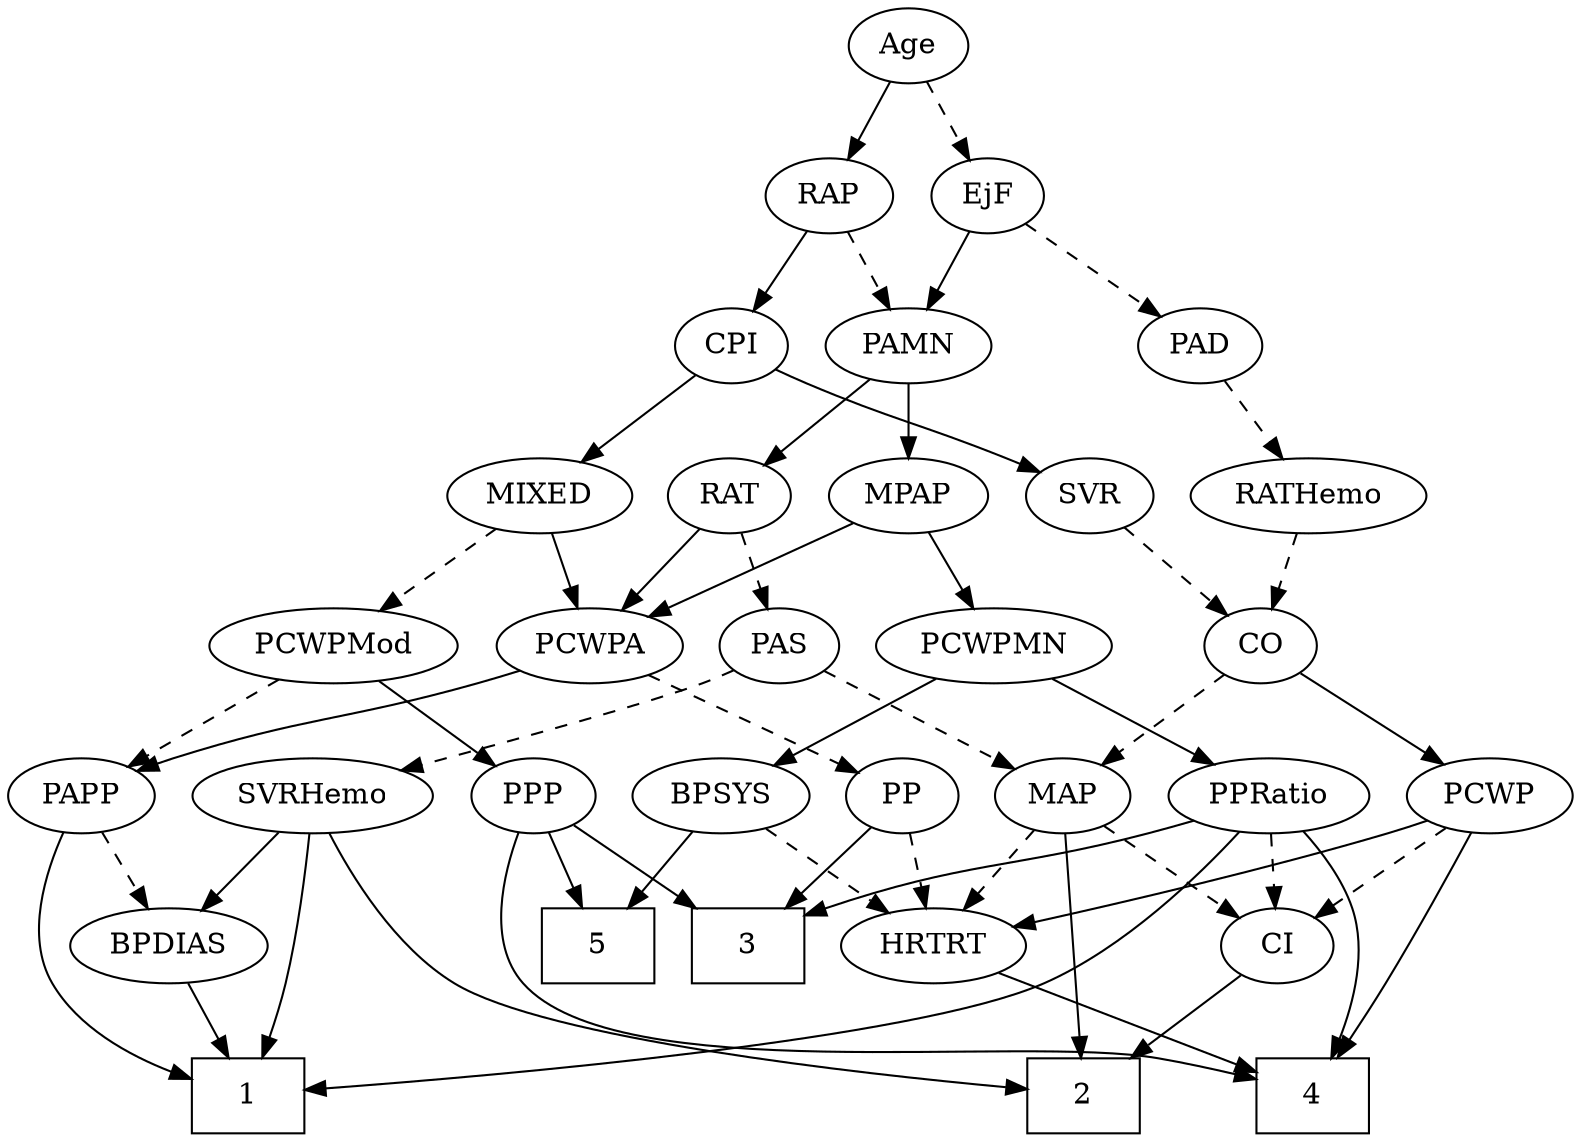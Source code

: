 strict digraph {
	graph [bb="0,0,687.99,540"];
	node [label="\N"];
	1	[height=0.5,
		pos="90.894,18",
		shape=box,
		width=0.75];
	2	[height=0.5,
		pos="481.89,18",
		shape=box,
		width=0.75];
	3	[height=0.5,
		pos="328.89,90",
		shape=box,
		width=0.75];
	4	[height=0.5,
		pos="591.89,18",
		shape=box,
		width=0.75];
	5	[height=0.5,
		pos="256.89,90",
		shape=box,
		width=0.75];
	Age	[height=0.5,
		pos="399.89,522",
		width=0.75];
	EjF	[height=0.5,
		pos="436.89,450",
		width=0.75];
	Age -> EjF	[pos="e,428.36,467.15 408.48,504.76 412.96,496.28 418.54,485.71 423.58,476.2",
		style=dashed];
	RAP	[height=0.5,
		pos="363.89,450",
		width=0.77632];
	Age -> RAP	[pos="e,372.45,467.63 391.54,504.76 387.24,496.4 381.9,486.02 377.06,476.61",
		style=solid];
	PAD	[height=0.5,
		pos="529.89,378",
		width=0.79437];
	EjF -> PAD	[pos="e,512.16,392.35 454.39,435.83 468.33,425.34 488.06,410.49 503.85,398.6",
		style=dashed];
	PAMN	[height=0.5,
		pos="400.89,378",
		width=1.011];
	EjF -> PAMN	[pos="e,409.45,395.63 428.54,432.76 424.24,424.4 418.9,414.02 414.06,404.61",
		style=solid];
	RAP -> PAMN	[pos="e,392.1,395.63 372.48,432.76 376.89,424.4 382.39,414.02 387.36,404.61",
		style=dashed];
	CPI	[height=0.5,
		pos="319.89,378",
		width=0.75];
	RAP -> CPI	[pos="e,329.84,394.82 353.91,433.12 348.4,424.34 341.43,413.26 335.24,403.42",
		style=solid];
	MIXED	[height=0.5,
		pos="234.89,306",
		width=1.1193];
	PCWPMod	[height=0.5,
		pos="143.89,234",
		width=1.4443];
	MIXED -> PCWPMod	[pos="e,164.43,250.8 215.6,290.15 203.03,280.49 186.43,267.72 172.37,256.9",
		style=dashed];
	PCWPA	[height=0.5,
		pos="255.89,234",
		width=1.1555];
	MIXED -> PCWPA	[pos="e,250.71,252.28 239.98,288.05 242.32,280.26 245.15,270.82 247.77,262.08",
		style=solid];
	MPAP	[height=0.5,
		pos="400.89,306",
		width=0.97491];
	MPAP -> PCWPA	[pos="e,282.58,247.88 376.3,293.13 353.13,281.94 318.14,265.05 291.84,252.35",
		style=solid];
	PCWPMN	[height=0.5,
		pos="437.89,234",
		width=1.3902];
	MPAP -> PCWPMN	[pos="e,428.93,251.96 409.66,288.41 413.98,280.25 419.28,270.22 424.12,261.07",
		style=solid];
	BPSYS	[height=0.5,
		pos="312.89,162",
		width=1.0471];
	BPSYS -> 5	[pos="e,270.59,108.12 299.91,144.76 293.11,136.27 284.64,125.68 277.01,116.15",
		style=solid];
	HRTRT	[height=0.5,
		pos="413.89,90",
		width=1.1013];
	BPSYS -> HRTRT	[pos="e,393.14,105.38 333.33,146.83 348.16,136.56 368.41,122.52 384.91,111.09",
		style=dashed];
	RATHemo	[height=0.5,
		pos="576.89,306",
		width=1.3721];
	PAD -> RATHemo	[pos="e,565.62,323.8 540.56,361.12 546.28,352.59 553.47,341.89 559.94,332.25",
		style=dashed];
	CO	[height=0.5,
		pos="556.89,234",
		width=0.75];
	MAP	[height=0.5,
		pos="471.89,162",
		width=0.84854];
	CO -> MAP	[pos="e,489.11,177.18 540.51,219.5 528.16,209.34 511.03,195.23 496.97,183.65",
		style=dashed];
	PCWP	[height=0.5,
		pos="652.89,162",
		width=0.97491];
	CO -> PCWP	[pos="e,633.42,177.2 574.5,220.16 588.7,209.81 608.92,195.06 625.27,183.14",
		style=solid];
	PAS	[height=0.5,
		pos="342.89,234",
		width=0.75];
	SVRHemo	[height=0.5,
		pos="134.89,162",
		width=1.3902];
	PAS -> SVRHemo	[pos="e,172.46,173.89 321.79,222.42 316.95,220.17 311.79,217.9 306.89,216 284.06,207.14 224.68,189.25 182.08,176.72",
		style=dashed];
	PAS -> MAP	[pos="e,450.26,174.74 363.33,221.91 384.28,210.54 417.11,192.73 441.18,179.67",
		style=dashed];
	PAMN -> MPAP	[pos="e,400.89,324.1 400.89,359.7 400.89,351.98 400.89,342.71 400.89,334.11",
		style=solid];
	RAT	[height=0.5,
		pos="320.89,306",
		width=0.75827];
	PAMN -> RAT	[pos="e,336.59,320.74 383.54,361.81 372.08,351.78 356.92,338.52 344.38,327.55",
		style=solid];
	RATHemo -> CO	[pos="e,561.69,251.79 572.05,288.05 569.79,280.14 567.05,270.54 564.52,261.69",
		style=dashed];
	CPI -> MIXED	[pos="e,253.3,322.16 303.51,363.5 291.49,353.61 274.92,339.96 261.08,328.56",
		style=solid];
	SVR	[height=0.5,
		pos="481.89,306",
		width=0.77632];
	CPI -> SVR	[pos="e,460.06,317.24 341.12,366.73 345.95,364.46 351.08,362.11 355.89,360 394.98,342.88 405.72,340.91 444.89,324 446.74,323.2 448.64,\
322.37 450.55,321.52",
		style=solid];
	RAT -> PAS	[pos="e,337.62,251.79 326.22,288.05 328.73,280.06 331.79,270.33 334.6,261.4",
		style=dashed];
	RAT -> PCWPA	[pos="e,271.02,251.29 307.11,290.15 298.68,281.07 287.69,269.24 278.06,258.87",
		style=solid];
	SVR -> CO	[pos="e,541.74,249.14 497.07,290.83 507.75,280.87 522.21,267.37 534.25,256.14",
		style=dashed];
	PPP	[height=0.5,
		pos="229.89,162",
		width=0.75];
	PCWPMod -> PPP	[pos="e,213.35,176.47 163.41,217.12 175.88,206.96 192.17,193.71 205.49,182.86",
		style=solid];
	PAPP	[height=0.5,
		pos="34.894,162",
		width=0.88464];
	PCWPMod -> PAPP	[pos="e,55.202,176.04 120.24,217.81 103.71,207.2 81.54,192.96 63.937,181.65",
		style=dashed];
	PP	[height=0.5,
		pos="395.89,162",
		width=0.75];
	PCWPA -> PP	[pos="e,374.71,173.59 282.23,219.83 305.97,207.96 340.86,190.52 365.72,178.09",
		style=dashed];
	PCWPA -> PAPP	[pos="e,59.425,173.74 224.14,222.15 217.79,220.05 211.14,217.91 204.89,216 147.98,198.58 132.16,199.43 75.894,180 73.62,179.21 71.291,\
178.37 68.954,177.49",
		style=solid];
	PCWPMN -> BPSYS	[pos="e,336.65,176.3 411.99,218.5 392.68,207.68 366.18,192.84 345.43,181.22",
		style=solid];
	PPRatio	[height=0.5,
		pos="559.89,162",
		width=1.1013];
	PCWPMN -> PPRatio	[pos="e,536.01,176.7 463.47,218.33 482.01,207.69 507.23,193.22 527.23,181.74",
		style=solid];
	SVRHemo -> 1	[pos="e,96.22,36.189 129.59,143.87 122.05,119.56 108.19,74.819 99.264,46.013",
		style=solid];
	SVRHemo -> 2	[pos="e,454.87,21.019 140.18,143.87 147.46,123.34 162.62,89.516 187.89,72 229.05,43.479 375.38,27.831 444.81,21.862",
		style=solid];
	BPDIAS	[height=0.5,
		pos="55.894,90",
		width=1.1735];
	SVRHemo -> BPDIAS	[pos="e,73.477,106.58 116.97,145.12 106.39,135.74 92.832,123.73 81.18,113.41",
		style=solid];
	BPDIAS -> 1	[pos="e,82.256,36.275 64.367,72.055 68.391,64.007 73.292,54.205 77.781,45.226",
		style=solid];
	MAP -> 2	[pos="e,480.68,36.189 473.1,143.87 474.8,119.67 477.94,75.211 479.96,46.393",
		style=solid];
	CI	[height=0.5,
		pos="574.89,90",
		width=0.75];
	MAP -> CI	[pos="e,556.64,103.4 491.27,147.83 507.39,136.87 530.52,121.16 548.36,109.03",
		style=dashed];
	MAP -> HRTRT	[pos="e,427.13,106.98 459.02,145.46 451.54,136.44 441.97,124.88 433.56,114.73",
		style=dashed];
	PP -> 3	[pos="e,345.36,108.2 382.01,146.5 373.44,137.54 362.22,125.81 352.3,115.45",
		style=solid];
	PP -> HRTRT	[pos="e,409.45,108.28 400.25,144.05 402.26,136.26 404.68,126.82 406.93,118.08",
		style=dashed];
	PPP -> 3	[pos="e,304.51,108.24 248.05,148.16 261.43,138.7 279.99,125.58 295.96,114.29",
		style=solid];
	PPP -> 4	[pos="e,564.62,25.988 221.75,144.65 213.21,124.91 203.28,91.876 220.89,72 264.99,22.241 452.41,47.459 517.89,36 529.95,33.891 542.98,31.077 \
554.71,28.346",
		style=solid];
	PPP -> 5	[pos="e,250.16,108.45 236.29,144.41 239.33,136.54 243.04,126.93 246.46,118.04",
		style=solid];
	PPRatio -> 1	[pos="e,117.94,20.774 547.48,144.69 530.73,124.01 498.84,89.009 462.89,72 403.93,44.1 210.08,27.447 128.06,21.495",
		style=solid];
	PPRatio -> 3	[pos="e,356.17,104.58 530.09,149.92 524.1,147.84 517.82,145.77 511.89,144 450.47,125.65 430.19,129.99 365.97,108.01",
		style=solid];
	PPRatio -> 4	[pos="e,601.41,36.246 580.29,146.31 591.63,136.82 604.69,123.4 610.89,108 619.02,87.846 612.93,63.659 605.55,45.59",
		style=solid];
	PPRatio -> CI	[pos="e,571.19,108.28 563.53,144.05 565.2,136.26 567.22,126.82 569.09,118.08",
		style=dashed];
	PCWP -> 4	[pos="e,604.83,36.446 649.24,144.09 644.95,125.81 636.99,96.043 625.89,72 621.65,62.816 616.04,53.347 610.59,44.998",
		style=solid];
	PCWP -> CI	[pos="e,590.46,104.97 635.97,145.81 624.87,135.85 610.21,122.7 598.04,111.77",
		style=dashed];
	PCWP -> HRTRT	[pos="e,448.38,99.227 626.06,150.13 620.43,147.99 614.5,145.84 608.89,144 557.84,127.25 498.07,111.57 458.29,101.68",
		style=solid];
	CI -> 2	[pos="e,504.59,36.082 557.4,75.834 544.91,66.431 527.77,53.529 512.97,42.394",
		style=solid];
	PAPP -> 1	[pos="e,63.819,27.564 22.2,145.49 8.837,127.14 -8.5403,96.06 4.894,72 15.524,52.962 36.113,39.915 54.481,31.53",
		style=solid];
	PAPP -> BPDIAS	[pos="e,50.711,108.28 39.977,144.05 42.316,136.26 45.147,126.82 47.77,118.08",
		style=dashed];
	HRTRT -> 4	[pos="e,564.66,29.708 442.89,77.597 473.55,65.538 522.01,46.484 555.28,33.397",
		style=solid];
}
